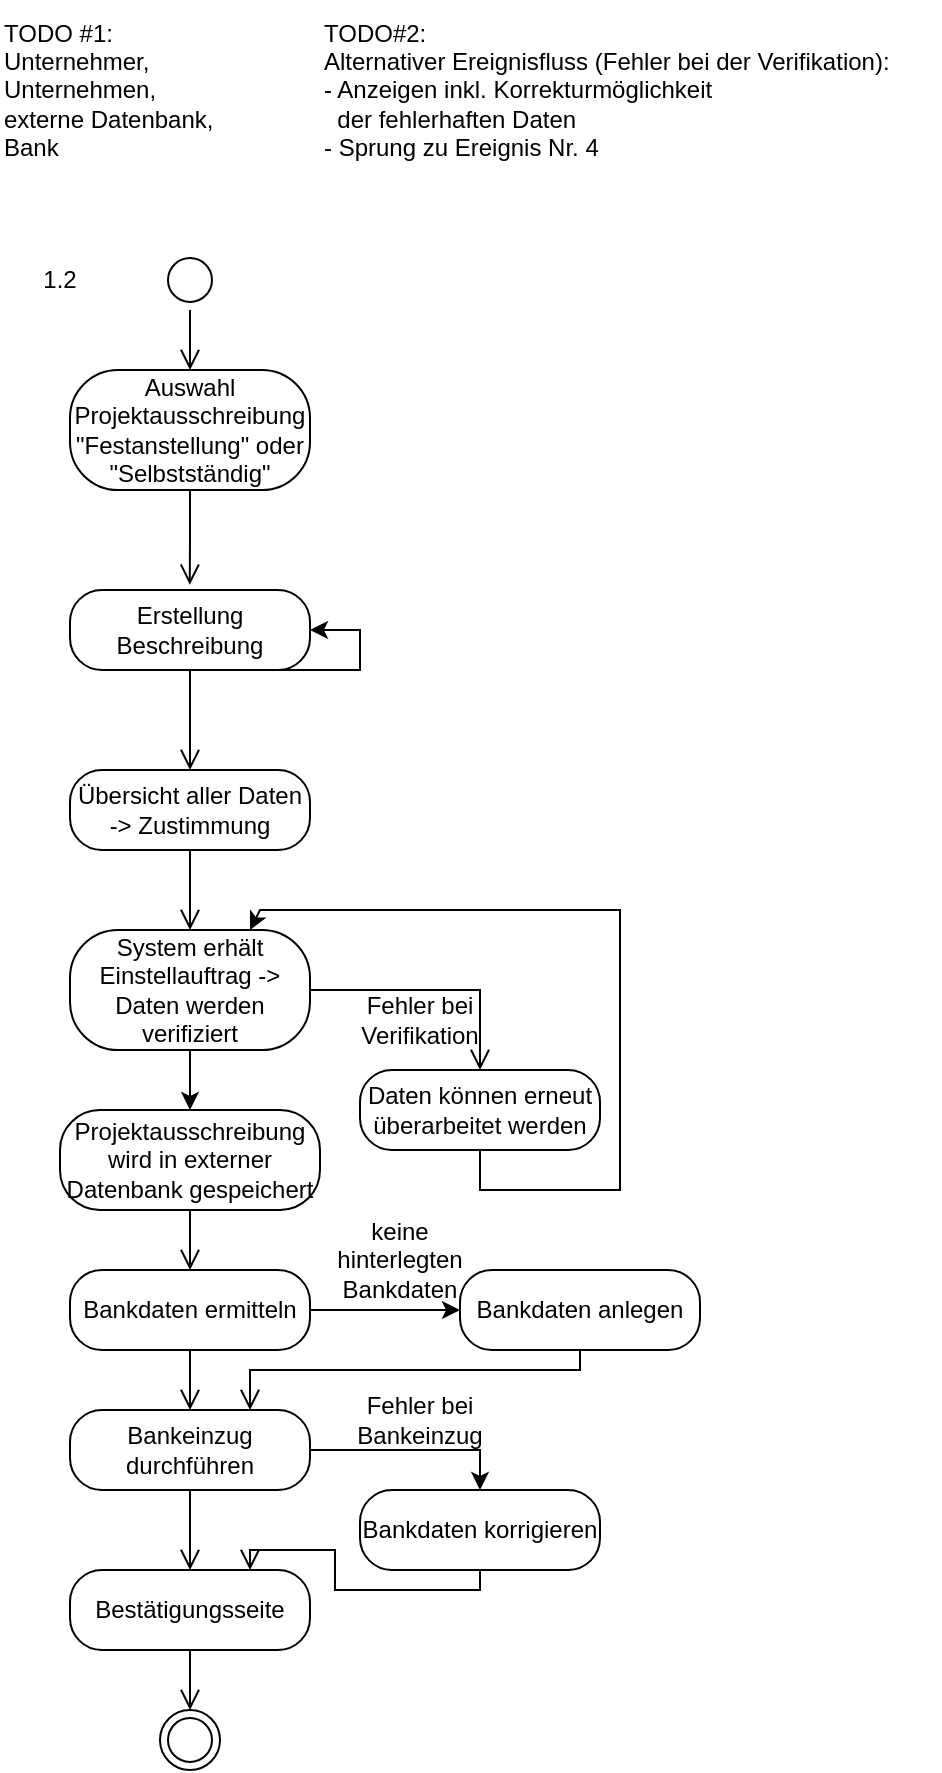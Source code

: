 <mxfile version="24.4.4" type="device">
  <diagram name="Seite-1" id="RVw70lnIZYv_4qqk6Erf">
    <mxGraphModel dx="861" dy="439" grid="1" gridSize="10" guides="1" tooltips="1" connect="1" arrows="1" fold="1" page="1" pageScale="1" pageWidth="827" pageHeight="1169" math="0" shadow="0">
      <root>
        <mxCell id="0" />
        <mxCell id="1" parent="0" />
        <mxCell id="0y0KTiFXiqRQBvskOiOa-1" value="TODO #1:&lt;div&gt;Unternehmer,&lt;/div&gt;&lt;div&gt;Unternehmen,&lt;/div&gt;&lt;div&gt;externe Datenbank,&lt;/div&gt;&lt;div&gt;Bank&lt;/div&gt;" style="text;html=1;align=left;verticalAlign=middle;whiteSpace=wrap;rounded=0;" vertex="1" parent="1">
          <mxGeometry x="40" y="40" width="120" height="80" as="geometry" />
        </mxCell>
        <mxCell id="0y0KTiFXiqRQBvskOiOa-3" value="1.2" style="text;html=1;align=center;verticalAlign=middle;whiteSpace=wrap;rounded=0;" vertex="1" parent="1">
          <mxGeometry x="40" y="160" width="60" height="30" as="geometry" />
        </mxCell>
        <mxCell id="0y0KTiFXiqRQBvskOiOa-4" value="TODO#2:&lt;div&gt;Alternativer Ereignisfluss (Fehler bei der Verifikation):&lt;/div&gt;&lt;div&gt;- Anzeigen inkl. Korrekturmöglichkeit&amp;nbsp;&lt;/div&gt;&lt;div&gt;&amp;nbsp; der fehlerhaften Daten&lt;/div&gt;&lt;div&gt;- Sprung zu Ereignis Nr. 4&lt;/div&gt;" style="text;html=1;align=left;verticalAlign=middle;resizable=0;points=[];autosize=1;strokeColor=none;fillColor=none;" vertex="1" parent="1">
          <mxGeometry x="200" y="35" width="310" height="90" as="geometry" />
        </mxCell>
        <mxCell id="0y0KTiFXiqRQBvskOiOa-5" value="" style="ellipse;html=1;shape=startState;" vertex="1" parent="1">
          <mxGeometry x="120" y="160" width="30" height="30" as="geometry" />
        </mxCell>
        <mxCell id="0y0KTiFXiqRQBvskOiOa-6" value="" style="edgeStyle=orthogonalEdgeStyle;html=1;verticalAlign=bottom;endArrow=open;endSize=8;rounded=0;entryX=0.5;entryY=0;entryDx=0;entryDy=0;" edge="1" source="0y0KTiFXiqRQBvskOiOa-5" parent="1" target="0y0KTiFXiqRQBvskOiOa-7">
          <mxGeometry relative="1" as="geometry">
            <mxPoint x="135" y="250" as="targetPoint" />
          </mxGeometry>
        </mxCell>
        <mxCell id="0y0KTiFXiqRQBvskOiOa-7" value="Auswahl Projektausschreibung &quot;Festanstellung&quot; oder &quot;Selbstständig&quot;" style="rounded=1;whiteSpace=wrap;html=1;arcSize=40;" vertex="1" parent="1">
          <mxGeometry x="75" y="220" width="120" height="60" as="geometry" />
        </mxCell>
        <mxCell id="0y0KTiFXiqRQBvskOiOa-8" value="" style="edgeStyle=orthogonalEdgeStyle;html=1;verticalAlign=bottom;endArrow=open;endSize=8;rounded=0;entryX=0.499;entryY=-0.067;entryDx=0;entryDy=0;entryPerimeter=0;" edge="1" source="0y0KTiFXiqRQBvskOiOa-7" parent="1" target="0y0KTiFXiqRQBvskOiOa-9">
          <mxGeometry relative="1" as="geometry">
            <mxPoint x="135" y="320" as="targetPoint" />
          </mxGeometry>
        </mxCell>
        <mxCell id="0y0KTiFXiqRQBvskOiOa-9" value="Erstellung Beschreibung" style="rounded=1;whiteSpace=wrap;html=1;arcSize=40;" vertex="1" parent="1">
          <mxGeometry x="75" y="330" width="120" height="40" as="geometry" />
        </mxCell>
        <mxCell id="0y0KTiFXiqRQBvskOiOa-10" value="" style="edgeStyle=orthogonalEdgeStyle;html=1;verticalAlign=bottom;endArrow=open;endSize=8;rounded=0;entryX=0.5;entryY=0;entryDx=0;entryDy=0;" edge="1" source="0y0KTiFXiqRQBvskOiOa-9" parent="1" target="0y0KTiFXiqRQBvskOiOa-12">
          <mxGeometry relative="1" as="geometry">
            <mxPoint x="135" y="430" as="targetPoint" />
          </mxGeometry>
        </mxCell>
        <mxCell id="0y0KTiFXiqRQBvskOiOa-11" value="" style="endArrow=classic;html=1;rounded=0;entryX=1;entryY=0.5;entryDx=0;entryDy=0;" edge="1" parent="1" target="0y0KTiFXiqRQBvskOiOa-9">
          <mxGeometry width="50" height="50" relative="1" as="geometry">
            <mxPoint x="140" y="370" as="sourcePoint" />
            <mxPoint x="270" y="240" as="targetPoint" />
            <Array as="points">
              <mxPoint x="220" y="370" />
              <mxPoint x="220" y="350" />
            </Array>
          </mxGeometry>
        </mxCell>
        <mxCell id="0y0KTiFXiqRQBvskOiOa-12" value="Übersicht aller Daten -&amp;gt; Zustimmung" style="rounded=1;whiteSpace=wrap;html=1;arcSize=40;" vertex="1" parent="1">
          <mxGeometry x="75" y="420" width="120" height="40" as="geometry" />
        </mxCell>
        <mxCell id="0y0KTiFXiqRQBvskOiOa-13" value="" style="edgeStyle=orthogonalEdgeStyle;html=1;verticalAlign=bottom;endArrow=open;endSize=8;rounded=0;entryX=0.5;entryY=0;entryDx=0;entryDy=0;" edge="1" source="0y0KTiFXiqRQBvskOiOa-12" parent="1" target="0y0KTiFXiqRQBvskOiOa-14">
          <mxGeometry relative="1" as="geometry">
            <mxPoint x="135" y="520" as="targetPoint" />
          </mxGeometry>
        </mxCell>
        <mxCell id="0y0KTiFXiqRQBvskOiOa-14" value="System erhält Einstellauftrag -&amp;gt; Daten werden verifiziert" style="rounded=1;whiteSpace=wrap;html=1;arcSize=40;" vertex="1" parent="1">
          <mxGeometry x="75" y="500" width="120" height="60" as="geometry" />
        </mxCell>
        <mxCell id="0y0KTiFXiqRQBvskOiOa-15" value="" style="edgeStyle=orthogonalEdgeStyle;html=1;verticalAlign=bottom;endArrow=open;endSize=8;rounded=0;" edge="1" source="0y0KTiFXiqRQBvskOiOa-14" parent="1" target="0y0KTiFXiqRQBvskOiOa-16">
          <mxGeometry relative="1" as="geometry">
            <mxPoint x="135" y="610" as="targetPoint" />
          </mxGeometry>
        </mxCell>
        <mxCell id="0y0KTiFXiqRQBvskOiOa-16" value="Daten können erneut überarbeitet werden" style="rounded=1;whiteSpace=wrap;html=1;arcSize=40;" vertex="1" parent="1">
          <mxGeometry x="220" y="570.0" width="120" height="40" as="geometry" />
        </mxCell>
        <mxCell id="0y0KTiFXiqRQBvskOiOa-17" value="" style="endArrow=classic;html=1;rounded=0;exitX=0.5;exitY=1;exitDx=0;exitDy=0;entryX=0.75;entryY=0;entryDx=0;entryDy=0;" edge="1" parent="1" source="0y0KTiFXiqRQBvskOiOa-16" target="0y0KTiFXiqRQBvskOiOa-14">
          <mxGeometry width="50" height="50" relative="1" as="geometry">
            <mxPoint x="220" y="560" as="sourcePoint" />
            <mxPoint x="270" y="510" as="targetPoint" />
            <Array as="points">
              <mxPoint x="280" y="630" />
              <mxPoint x="350" y="630" />
              <mxPoint x="350" y="490" />
              <mxPoint x="170" y="490" />
            </Array>
          </mxGeometry>
        </mxCell>
        <mxCell id="0y0KTiFXiqRQBvskOiOa-19" value="Fehler bei Verifikation" style="text;html=1;align=center;verticalAlign=middle;whiteSpace=wrap;rounded=0;" vertex="1" parent="1">
          <mxGeometry x="220" y="530" width="60" height="30" as="geometry" />
        </mxCell>
        <mxCell id="0y0KTiFXiqRQBvskOiOa-22" value="Projektausschreibung wird in externer Datenbank gespeichert" style="rounded=1;whiteSpace=wrap;html=1;arcSize=40;" vertex="1" parent="1">
          <mxGeometry x="70" y="590" width="130" height="50" as="geometry" />
        </mxCell>
        <mxCell id="0y0KTiFXiqRQBvskOiOa-23" value="" style="edgeStyle=orthogonalEdgeStyle;html=1;verticalAlign=bottom;endArrow=open;endSize=8;rounded=0;entryX=0.5;entryY=0;entryDx=0;entryDy=0;" edge="1" source="0y0KTiFXiqRQBvskOiOa-22" parent="1" target="0y0KTiFXiqRQBvskOiOa-28">
          <mxGeometry relative="1" as="geometry">
            <mxPoint x="135" y="690" as="targetPoint" />
          </mxGeometry>
        </mxCell>
        <mxCell id="0y0KTiFXiqRQBvskOiOa-24" value="" style="endArrow=classic;html=1;rounded=0;exitX=0.5;exitY=1;exitDx=0;exitDy=0;entryX=0.5;entryY=0;entryDx=0;entryDy=0;" edge="1" parent="1" source="0y0KTiFXiqRQBvskOiOa-14" target="0y0KTiFXiqRQBvskOiOa-22">
          <mxGeometry width="50" height="50" relative="1" as="geometry">
            <mxPoint x="220" y="610" as="sourcePoint" />
            <mxPoint x="270" y="560" as="targetPoint" />
          </mxGeometry>
        </mxCell>
        <mxCell id="0y0KTiFXiqRQBvskOiOa-28" value="Bankdaten ermitteln" style="rounded=1;whiteSpace=wrap;html=1;arcSize=40;" vertex="1" parent="1">
          <mxGeometry x="75" y="670" width="120" height="40" as="geometry" />
        </mxCell>
        <mxCell id="0y0KTiFXiqRQBvskOiOa-29" value="" style="edgeStyle=orthogonalEdgeStyle;html=1;verticalAlign=bottom;endArrow=open;endSize=8;rounded=0;entryX=0.5;entryY=0;entryDx=0;entryDy=0;" edge="1" source="0y0KTiFXiqRQBvskOiOa-28" parent="1" target="0y0KTiFXiqRQBvskOiOa-30">
          <mxGeometry relative="1" as="geometry">
            <mxPoint x="250" y="710" as="targetPoint" />
          </mxGeometry>
        </mxCell>
        <mxCell id="0y0KTiFXiqRQBvskOiOa-30" value="Bankeinzug durchführen" style="rounded=1;whiteSpace=wrap;html=1;arcSize=40;" vertex="1" parent="1">
          <mxGeometry x="75" y="740" width="120" height="40" as="geometry" />
        </mxCell>
        <mxCell id="0y0KTiFXiqRQBvskOiOa-31" value="" style="edgeStyle=orthogonalEdgeStyle;html=1;verticalAlign=bottom;endArrow=open;endSize=8;rounded=0;entryX=0.5;entryY=0;entryDx=0;entryDy=0;" edge="1" source="0y0KTiFXiqRQBvskOiOa-30" parent="1" target="0y0KTiFXiqRQBvskOiOa-32">
          <mxGeometry relative="1" as="geometry">
            <mxPoint x="135" y="840" as="targetPoint" />
          </mxGeometry>
        </mxCell>
        <mxCell id="0y0KTiFXiqRQBvskOiOa-32" value="Bestätigungsseite" style="rounded=1;whiteSpace=wrap;html=1;arcSize=40;" vertex="1" parent="1">
          <mxGeometry x="75" y="820" width="120" height="40" as="geometry" />
        </mxCell>
        <mxCell id="0y0KTiFXiqRQBvskOiOa-33" value="" style="edgeStyle=orthogonalEdgeStyle;html=1;verticalAlign=bottom;endArrow=open;endSize=8;rounded=0;entryX=0.5;entryY=0;entryDx=0;entryDy=0;" edge="1" source="0y0KTiFXiqRQBvskOiOa-32" parent="1" target="0y0KTiFXiqRQBvskOiOa-34">
          <mxGeometry relative="1" as="geometry">
            <mxPoint x="135" y="940" as="targetPoint" />
          </mxGeometry>
        </mxCell>
        <mxCell id="0y0KTiFXiqRQBvskOiOa-34" value="" style="ellipse;html=1;shape=endState;" vertex="1" parent="1">
          <mxGeometry x="120" y="890" width="30" height="30" as="geometry" />
        </mxCell>
        <mxCell id="0y0KTiFXiqRQBvskOiOa-37" value="Bankdaten anlegen" style="rounded=1;whiteSpace=wrap;html=1;arcSize=40;" vertex="1" parent="1">
          <mxGeometry x="270" y="670" width="120" height="40" as="geometry" />
        </mxCell>
        <mxCell id="0y0KTiFXiqRQBvskOiOa-38" value="" style="edgeStyle=orthogonalEdgeStyle;html=1;verticalAlign=bottom;endArrow=open;endSize=8;rounded=0;entryX=0.75;entryY=0;entryDx=0;entryDy=0;" edge="1" source="0y0KTiFXiqRQBvskOiOa-37" parent="1" target="0y0KTiFXiqRQBvskOiOa-30">
          <mxGeometry relative="1" as="geometry">
            <mxPoint x="260" y="760" as="targetPoint" />
            <Array as="points">
              <mxPoint x="165" y="720" />
            </Array>
          </mxGeometry>
        </mxCell>
        <mxCell id="0y0KTiFXiqRQBvskOiOa-39" value="" style="endArrow=classic;html=1;rounded=0;exitX=1;exitY=0.5;exitDx=0;exitDy=0;" edge="1" parent="1" source="0y0KTiFXiqRQBvskOiOa-28">
          <mxGeometry width="50" height="50" relative="1" as="geometry">
            <mxPoint x="230" y="740" as="sourcePoint" />
            <mxPoint x="270" y="690" as="targetPoint" />
          </mxGeometry>
        </mxCell>
        <mxCell id="0y0KTiFXiqRQBvskOiOa-41" value="keine hinterlegten Bankdaten" style="text;html=1;align=center;verticalAlign=middle;whiteSpace=wrap;rounded=0;" vertex="1" parent="1">
          <mxGeometry x="210" y="650" width="60" height="30" as="geometry" />
        </mxCell>
        <mxCell id="0y0KTiFXiqRQBvskOiOa-42" value="Bankdaten korrigieren" style="rounded=1;whiteSpace=wrap;html=1;arcSize=40;" vertex="1" parent="1">
          <mxGeometry x="220" y="780" width="120" height="40" as="geometry" />
        </mxCell>
        <mxCell id="0y0KTiFXiqRQBvskOiOa-43" value="" style="edgeStyle=orthogonalEdgeStyle;html=1;verticalAlign=bottom;endArrow=open;endSize=8;rounded=0;entryX=0.75;entryY=0;entryDx=0;entryDy=0;exitX=0.5;exitY=1;exitDx=0;exitDy=0;" edge="1" source="0y0KTiFXiqRQBvskOiOa-42" parent="1" target="0y0KTiFXiqRQBvskOiOa-32">
          <mxGeometry relative="1" as="geometry">
            <mxPoint x="280" y="880" as="targetPoint" />
          </mxGeometry>
        </mxCell>
        <mxCell id="0y0KTiFXiqRQBvskOiOa-44" value="" style="endArrow=classic;html=1;rounded=0;entryX=0.5;entryY=0;entryDx=0;entryDy=0;exitX=1;exitY=0.5;exitDx=0;exitDy=0;" edge="1" parent="1" source="0y0KTiFXiqRQBvskOiOa-30" target="0y0KTiFXiqRQBvskOiOa-42">
          <mxGeometry width="50" height="50" relative="1" as="geometry">
            <mxPoint x="230" y="860" as="sourcePoint" />
            <mxPoint x="280" y="810" as="targetPoint" />
            <Array as="points">
              <mxPoint x="280" y="760" />
            </Array>
          </mxGeometry>
        </mxCell>
        <mxCell id="0y0KTiFXiqRQBvskOiOa-45" value="Fehler bei Bankeinzug" style="text;html=1;align=center;verticalAlign=middle;whiteSpace=wrap;rounded=0;" vertex="1" parent="1">
          <mxGeometry x="220" y="730" width="60" height="30" as="geometry" />
        </mxCell>
      </root>
    </mxGraphModel>
  </diagram>
</mxfile>
